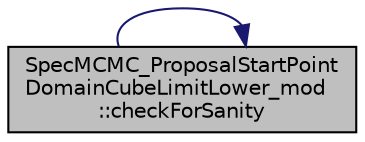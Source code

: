 digraph "SpecMCMC_ProposalStartPointDomainCubeLimitLower_mod::checkForSanity"
{
 // LATEX_PDF_SIZE
  edge [fontname="Helvetica",fontsize="10",labelfontname="Helvetica",labelfontsize="10"];
  node [fontname="Helvetica",fontsize="10",shape=record];
  rankdir="LR";
  Node1 [label="SpecMCMC_ProposalStartPoint\lDomainCubeLimitLower_mod\l::checkForSanity",height=0.2,width=0.4,color="black", fillcolor="grey75", style="filled", fontcolor="black",tooltip=" "];
  Node1 -> Node1 [color="midnightblue",fontsize="10",style="solid"];
}
